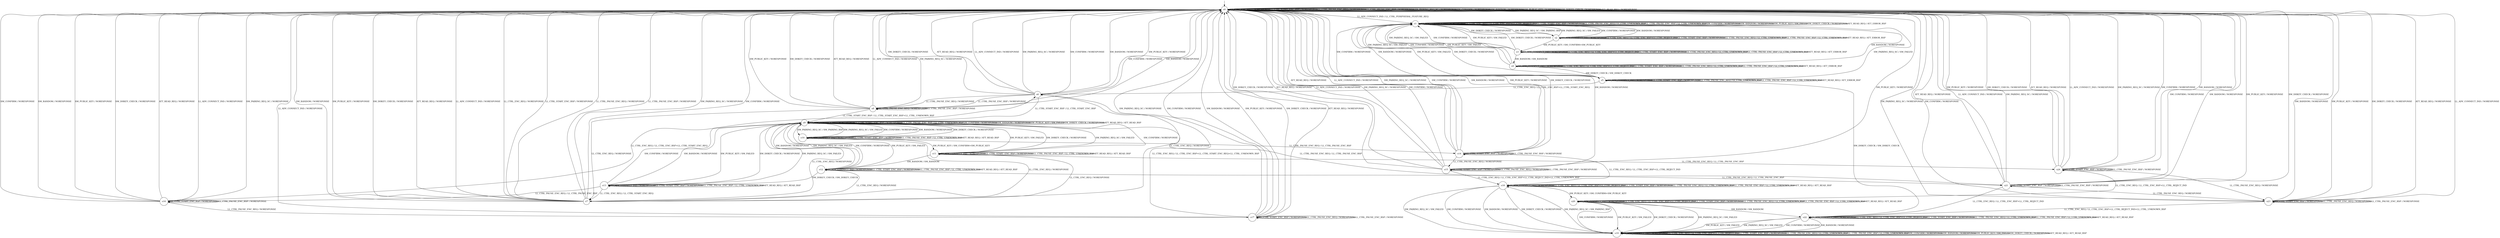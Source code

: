 digraph g {

	s0 [shape="circle" label="s0"];
	s1 [shape="circle" label="s1"];
	s2 [shape="circle" label="s2"];
	s3 [shape="circle" label="s3"];
	s4 [shape="circle" label="s4"];
	s5 [shape="circle" label="s5"];
	s6 [shape="circle" label="s6"];
	s7 [shape="circle" label="s7"];
	s8 [shape="circle" label="s8"];
	s9 [shape="circle" label="s9"];
	s10 [shape="circle" label="s10"];
	s11 [shape="circle" label="s11"];
	s12 [shape="circle" label="s12"];
	s13 [shape="circle" label="s13"];
	s14 [shape="circle" label="s14"];
	s15 [shape="circle" label="s15"];
	s16 [shape="circle" label="s16"];
	s17 [shape="circle" label="s17"];
	s18 [shape="circle" label="s18"];
	s19 [shape="circle" label="s19"];
	s20 [shape="circle" label="s20"];
	s21 [shape="circle" label="s21"];
	s22 [shape="circle" label="s22"];
	s23 [shape="circle" label="s23"];
	s24 [shape="circle" label="s24"];
	s0 -> s1 [label="LL_ADV_CONNECT_IND / LL_CTRL_PERIPHERAL_FEATURE_REQ"];
	s0 -> s0 [label="LL_CTRL_ENC_REQ / NORESPONSE"];
	s0 -> s0 [label="LL_CTRL_START_ENC_RSP / NORESPONSE"];
	s0 -> s0 [label="LL_CTRL_PAUSE_ENC_REQ / NORESPONSE"];
	s0 -> s0 [label="LL_CTRL_PAUSE_ENC_RSP / NORESPONSE"];
	s0 -> s0 [label="SM_PAIRING_REQ_SC / NORESPONSE"];
	s0 -> s0 [label="SM_CONFIRM / NORESPONSE"];
	s0 -> s0 [label="SM_RANDOM / NORESPONSE"];
	s0 -> s0 [label="SM_PUBLIC_KEY / NORESPONSE"];
	s0 -> s0 [label="SM_DHKEY_CHECK / NORESPONSE"];
	s0 -> s0 [label="ATT_READ_REQ / NORESPONSE"];
	s1 -> s1 [label="LL_ADV_CONNECT_IND / NORESPONSE"];
	s1 -> s1 [label="LL_CTRL_ENC_REQ / LL_CTRL_ENC_RSP+LL_CTRL_REJECT_IND"];
	s1 -> s1 [label="LL_CTRL_START_ENC_RSP / NORESPONSE"];
	s1 -> s1 [label="LL_CTRL_PAUSE_ENC_REQ / LL_CTRL_UNKNOWN_RSP"];
	s1 -> s1 [label="LL_CTRL_PAUSE_ENC_RSP / LL_CTRL_UNKNOWN_RSP"];
	s1 -> s2 [label="SM_PAIRING_REQ_SC / SM_PAIRING_RSP"];
	s1 -> s1 [label="SM_CONFIRM / NORESPONSE"];
	s1 -> s1 [label="SM_RANDOM / NORESPONSE"];
	s1 -> s1 [label="SM_PUBLIC_KEY / SM_FAILED"];
	s1 -> s1 [label="SM_DHKEY_CHECK / NORESPONSE"];
	s1 -> s1 [label="ATT_READ_REQ / ATT_ERROR_RSP"];
	s2 -> s2 [label="LL_ADV_CONNECT_IND / NORESPONSE"];
	s2 -> s2 [label="LL_CTRL_ENC_REQ / LL_CTRL_ENC_RSP+LL_CTRL_REJECT_IND"];
	s2 -> s2 [label="LL_CTRL_START_ENC_RSP / NORESPONSE"];
	s2 -> s2 [label="LL_CTRL_PAUSE_ENC_REQ / LL_CTRL_UNKNOWN_RSP"];
	s2 -> s2 [label="LL_CTRL_PAUSE_ENC_RSP / LL_CTRL_UNKNOWN_RSP"];
	s2 -> s1 [label="SM_PAIRING_REQ_SC / SM_FAILED"];
	s2 -> s1 [label="SM_CONFIRM / NORESPONSE"];
	s2 -> s1 [label="SM_RANDOM / NORESPONSE"];
	s2 -> s3 [label="SM_PUBLIC_KEY / SM_CONFIRM+SM_PUBLIC_KEY"];
	s2 -> s1 [label="SM_DHKEY_CHECK / NORESPONSE"];
	s2 -> s2 [label="ATT_READ_REQ / ATT_ERROR_RSP"];
	s3 -> s3 [label="LL_ADV_CONNECT_IND / NORESPONSE"];
	s3 -> s3 [label="LL_CTRL_ENC_REQ / LL_CTRL_ENC_RSP+LL_CTRL_REJECT_IND"];
	s3 -> s3 [label="LL_CTRL_START_ENC_RSP / NORESPONSE"];
	s3 -> s3 [label="LL_CTRL_PAUSE_ENC_REQ / LL_CTRL_UNKNOWN_RSP"];
	s3 -> s3 [label="LL_CTRL_PAUSE_ENC_RSP / LL_CTRL_UNKNOWN_RSP"];
	s3 -> s1 [label="SM_PAIRING_REQ_SC / SM_FAILED"];
	s3 -> s1 [label="SM_CONFIRM / NORESPONSE"];
	s3 -> s4 [label="SM_RANDOM / SM_RANDOM"];
	s3 -> s1 [label="SM_PUBLIC_KEY / SM_FAILED"];
	s3 -> s1 [label="SM_DHKEY_CHECK / NORESPONSE"];
	s3 -> s3 [label="ATT_READ_REQ / ATT_ERROR_RSP"];
	s4 -> s4 [label="LL_ADV_CONNECT_IND / NORESPONSE"];
	s4 -> s4 [label="LL_CTRL_ENC_REQ / LL_CTRL_ENC_RSP+LL_CTRL_REJECT_IND"];
	s4 -> s4 [label="LL_CTRL_START_ENC_RSP / NORESPONSE"];
	s4 -> s4 [label="LL_CTRL_PAUSE_ENC_REQ / LL_CTRL_UNKNOWN_RSP"];
	s4 -> s4 [label="LL_CTRL_PAUSE_ENC_RSP / LL_CTRL_UNKNOWN_RSP"];
	s4 -> s1 [label="SM_PAIRING_REQ_SC / SM_FAILED"];
	s4 -> s1 [label="SM_CONFIRM / NORESPONSE"];
	s4 -> s1 [label="SM_RANDOM / NORESPONSE"];
	s4 -> s1 [label="SM_PUBLIC_KEY / SM_FAILED"];
	s4 -> s5 [label="SM_DHKEY_CHECK / SM_DHKEY_CHECK"];
	s4 -> s4 [label="ATT_READ_REQ / ATT_ERROR_RSP"];
	s5 -> s5 [label="LL_ADV_CONNECT_IND / NORESPONSE"];
	s5 -> s6 [label="LL_CTRL_ENC_REQ / LL_CTRL_ENC_RSP+LL_CTRL_START_ENC_REQ"];
	s5 -> s5 [label="LL_CTRL_START_ENC_RSP / NORESPONSE"];
	s5 -> s5 [label="LL_CTRL_PAUSE_ENC_REQ / LL_CTRL_UNKNOWN_RSP"];
	s5 -> s5 [label="LL_CTRL_PAUSE_ENC_RSP / LL_CTRL_UNKNOWN_RSP"];
	s5 -> s1 [label="SM_PAIRING_REQ_SC / SM_FAILED"];
	s5 -> s1 [label="SM_CONFIRM / NORESPONSE"];
	s5 -> s1 [label="SM_RANDOM / NORESPONSE"];
	s5 -> s1 [label="SM_PUBLIC_KEY / SM_FAILED"];
	s5 -> s1 [label="SM_DHKEY_CHECK / NORESPONSE"];
	s5 -> s5 [label="ATT_READ_REQ / ATT_ERROR_RSP"];
	s6 -> s0 [label="LL_ADV_CONNECT_IND / NORESPONSE"];
	s6 -> s7 [label="LL_CTRL_ENC_REQ / NORESPONSE"];
	s6 -> s9 [label="LL_CTRL_START_ENC_RSP / LL_CTRL_START_ENC_RSP"];
	s6 -> s8 [label="LL_CTRL_PAUSE_ENC_REQ / NORESPONSE"];
	s6 -> s8 [label="LL_CTRL_PAUSE_ENC_RSP / NORESPONSE"];
	s6 -> s0 [label="SM_PAIRING_REQ_SC / NORESPONSE"];
	s6 -> s0 [label="SM_CONFIRM / NORESPONSE"];
	s6 -> s0 [label="SM_RANDOM / NORESPONSE"];
	s6 -> s0 [label="SM_PUBLIC_KEY / NORESPONSE"];
	s6 -> s0 [label="SM_DHKEY_CHECK / NORESPONSE"];
	s6 -> s0 [label="ATT_READ_REQ / NORESPONSE"];
	s7 -> s0 [label="LL_ADV_CONNECT_IND / NORESPONSE"];
	s7 -> s0 [label="LL_CTRL_ENC_REQ / NORESPONSE"];
	s7 -> s0 [label="LL_CTRL_START_ENC_RSP / NORESPONSE"];
	s7 -> s0 [label="LL_CTRL_PAUSE_ENC_REQ / NORESPONSE"];
	s7 -> s0 [label="LL_CTRL_PAUSE_ENC_RSP / NORESPONSE"];
	s7 -> s0 [label="SM_PAIRING_REQ_SC / NORESPONSE"];
	s7 -> s0 [label="SM_CONFIRM / NORESPONSE"];
	s7 -> s0 [label="SM_RANDOM / NORESPONSE"];
	s7 -> s0 [label="SM_PUBLIC_KEY / NORESPONSE"];
	s7 -> s0 [label="SM_DHKEY_CHECK / NORESPONSE"];
	s7 -> s0 [label="ATT_READ_REQ / NORESPONSE"];
	s8 -> s0 [label="LL_ADV_CONNECT_IND / NORESPONSE"];
	s8 -> s7 [label="LL_CTRL_ENC_REQ / NORESPONSE"];
	s8 -> s9 [label="LL_CTRL_START_ENC_RSP / LL_CTRL_START_ENC_RSP+LL_CTRL_UNKNOWN_RSP"];
	s8 -> s8 [label="LL_CTRL_PAUSE_ENC_REQ / NORESPONSE"];
	s8 -> s8 [label="LL_CTRL_PAUSE_ENC_RSP / NORESPONSE"];
	s8 -> s0 [label="SM_PAIRING_REQ_SC / NORESPONSE"];
	s8 -> s0 [label="SM_CONFIRM / NORESPONSE"];
	s8 -> s0 [label="SM_RANDOM / NORESPONSE"];
	s8 -> s0 [label="SM_PUBLIC_KEY / NORESPONSE"];
	s8 -> s0 [label="SM_DHKEY_CHECK / NORESPONSE"];
	s8 -> s0 [label="ATT_READ_REQ / NORESPONSE"];
	s9 -> s9 [label="LL_ADV_CONNECT_IND / NORESPONSE"];
	s9 -> s7 [label="LL_CTRL_ENC_REQ / NORESPONSE"];
	s9 -> s9 [label="LL_CTRL_START_ENC_RSP / NORESPONSE"];
	s9 -> s21 [label="LL_CTRL_PAUSE_ENC_REQ / LL_CTRL_PAUSE_ENC_RSP"];
	s9 -> s9 [label="LL_CTRL_PAUSE_ENC_RSP / LL_CTRL_UNKNOWN_RSP"];
	s9 -> s10 [label="SM_PAIRING_REQ_SC / SM_PAIRING_RSP"];
	s9 -> s9 [label="SM_CONFIRM / NORESPONSE"];
	s9 -> s9 [label="SM_RANDOM / NORESPONSE"];
	s9 -> s9 [label="SM_PUBLIC_KEY / SM_FAILED"];
	s9 -> s9 [label="SM_DHKEY_CHECK / NORESPONSE"];
	s9 -> s9 [label="ATT_READ_REQ / ATT_READ_RSP"];
	s10 -> s10 [label="LL_ADV_CONNECT_IND / NORESPONSE"];
	s10 -> s7 [label="LL_CTRL_ENC_REQ / NORESPONSE"];
	s10 -> s10 [label="LL_CTRL_START_ENC_RSP / NORESPONSE"];
	s10 -> s14 [label="LL_CTRL_PAUSE_ENC_REQ / LL_CTRL_PAUSE_ENC_RSP"];
	s10 -> s10 [label="LL_CTRL_PAUSE_ENC_RSP / LL_CTRL_UNKNOWN_RSP"];
	s10 -> s9 [label="SM_PAIRING_REQ_SC / SM_FAILED"];
	s10 -> s9 [label="SM_CONFIRM / NORESPONSE"];
	s10 -> s9 [label="SM_RANDOM / NORESPONSE"];
	s10 -> s11 [label="SM_PUBLIC_KEY / SM_CONFIRM+SM_PUBLIC_KEY"];
	s10 -> s9 [label="SM_DHKEY_CHECK / NORESPONSE"];
	s10 -> s10 [label="ATT_READ_REQ / ATT_READ_RSP"];
	s11 -> s11 [label="LL_ADV_CONNECT_IND / NORESPONSE"];
	s11 -> s7 [label="LL_CTRL_ENC_REQ / NORESPONSE"];
	s11 -> s11 [label="LL_CTRL_START_ENC_RSP / NORESPONSE"];
	s11 -> s24 [label="LL_CTRL_PAUSE_ENC_REQ / LL_CTRL_PAUSE_ENC_RSP"];
	s11 -> s11 [label="LL_CTRL_PAUSE_ENC_RSP / LL_CTRL_UNKNOWN_RSP"];
	s11 -> s9 [label="SM_PAIRING_REQ_SC / SM_FAILED"];
	s11 -> s9 [label="SM_CONFIRM / NORESPONSE"];
	s11 -> s12 [label="SM_RANDOM / SM_RANDOM"];
	s11 -> s9 [label="SM_PUBLIC_KEY / SM_FAILED"];
	s11 -> s9 [label="SM_DHKEY_CHECK / NORESPONSE"];
	s11 -> s11 [label="ATT_READ_REQ / ATT_READ_RSP"];
	s12 -> s12 [label="LL_ADV_CONNECT_IND / NORESPONSE"];
	s12 -> s7 [label="LL_CTRL_ENC_REQ / NORESPONSE"];
	s12 -> s12 [label="LL_CTRL_START_ENC_RSP / NORESPONSE"];
	s12 -> s21 [label="LL_CTRL_PAUSE_ENC_REQ / LL_CTRL_PAUSE_ENC_RSP"];
	s12 -> s12 [label="LL_CTRL_PAUSE_ENC_RSP / LL_CTRL_UNKNOWN_RSP"];
	s12 -> s9 [label="SM_PAIRING_REQ_SC / SM_FAILED"];
	s12 -> s9 [label="SM_CONFIRM / NORESPONSE"];
	s12 -> s9 [label="SM_RANDOM / NORESPONSE"];
	s12 -> s9 [label="SM_PUBLIC_KEY / SM_FAILED"];
	s12 -> s13 [label="SM_DHKEY_CHECK / SM_DHKEY_CHECK"];
	s12 -> s12 [label="ATT_READ_REQ / ATT_READ_RSP"];
	s13 -> s13 [label="LL_ADV_CONNECT_IND / NORESPONSE"];
	s13 -> s7 [label="LL_CTRL_ENC_REQ / LL_CTRL_START_ENC_REQ"];
	s13 -> s13 [label="LL_CTRL_START_ENC_RSP / NORESPONSE"];
	s13 -> s16 [label="LL_CTRL_PAUSE_ENC_REQ / LL_CTRL_PAUSE_ENC_RSP"];
	s13 -> s13 [label="LL_CTRL_PAUSE_ENC_RSP / LL_CTRL_UNKNOWN_RSP"];
	s13 -> s9 [label="SM_PAIRING_REQ_SC / SM_FAILED"];
	s13 -> s9 [label="SM_CONFIRM / NORESPONSE"];
	s13 -> s9 [label="SM_RANDOM / NORESPONSE"];
	s13 -> s9 [label="SM_PUBLIC_KEY / SM_FAILED"];
	s13 -> s9 [label="SM_DHKEY_CHECK / NORESPONSE"];
	s13 -> s13 [label="ATT_READ_REQ / ATT_READ_RSP"];
	s14 -> s0 [label="LL_ADV_CONNECT_IND / NORESPONSE"];
	s14 -> s18 [label="LL_CTRL_ENC_REQ / LL_CTRL_ENC_RSP+LL_CTRL_REJECT_IND"];
	s14 -> s14 [label="LL_CTRL_START_ENC_RSP / NORESPONSE"];
	s14 -> s15 [label="LL_CTRL_PAUSE_ENC_REQ / NORESPONSE"];
	s14 -> s14 [label="LL_CTRL_PAUSE_ENC_RSP / NORESPONSE"];
	s14 -> s0 [label="SM_PAIRING_REQ_SC / NORESPONSE"];
	s14 -> s0 [label="SM_CONFIRM / NORESPONSE"];
	s14 -> s0 [label="SM_RANDOM / NORESPONSE"];
	s14 -> s0 [label="SM_PUBLIC_KEY / NORESPONSE"];
	s14 -> s0 [label="SM_DHKEY_CHECK / NORESPONSE"];
	s14 -> s0 [label="ATT_READ_REQ / NORESPONSE"];
	s15 -> s0 [label="LL_ADV_CONNECT_IND / NORESPONSE"];
	s15 -> s18 [label="LL_CTRL_ENC_REQ / LL_CTRL_ENC_RSP+LL_CTRL_REJECT_IND+LL_CTRL_UNKNOWN_RSP"];
	s15 -> s15 [label="LL_CTRL_START_ENC_RSP / NORESPONSE"];
	s15 -> s15 [label="LL_CTRL_PAUSE_ENC_REQ / NORESPONSE"];
	s15 -> s15 [label="LL_CTRL_PAUSE_ENC_RSP / NORESPONSE"];
	s15 -> s0 [label="SM_PAIRING_REQ_SC / NORESPONSE"];
	s15 -> s0 [label="SM_CONFIRM / NORESPONSE"];
	s15 -> s0 [label="SM_RANDOM / NORESPONSE"];
	s15 -> s0 [label="SM_PUBLIC_KEY / NORESPONSE"];
	s15 -> s0 [label="SM_DHKEY_CHECK / NORESPONSE"];
	s15 -> s0 [label="ATT_READ_REQ / NORESPONSE"];
	s16 -> s0 [label="LL_ADV_CONNECT_IND / NORESPONSE"];
	s16 -> s6 [label="LL_CTRL_ENC_REQ / LL_CTRL_ENC_RSP+LL_CTRL_START_ENC_REQ"];
	s16 -> s16 [label="LL_CTRL_START_ENC_RSP / NORESPONSE"];
	s16 -> s17 [label="LL_CTRL_PAUSE_ENC_REQ / NORESPONSE"];
	s16 -> s16 [label="LL_CTRL_PAUSE_ENC_RSP / NORESPONSE"];
	s16 -> s0 [label="SM_PAIRING_REQ_SC / NORESPONSE"];
	s16 -> s0 [label="SM_CONFIRM / NORESPONSE"];
	s16 -> s0 [label="SM_RANDOM / NORESPONSE"];
	s16 -> s0 [label="SM_PUBLIC_KEY / NORESPONSE"];
	s16 -> s0 [label="SM_DHKEY_CHECK / NORESPONSE"];
	s16 -> s0 [label="ATT_READ_REQ / NORESPONSE"];
	s17 -> s0 [label="LL_ADV_CONNECT_IND / NORESPONSE"];
	s17 -> s6 [label="LL_CTRL_ENC_REQ / LL_CTRL_ENC_RSP+LL_CTRL_START_ENC_REQ+LL_CTRL_UNKNOWN_RSP"];
	s17 -> s17 [label="LL_CTRL_START_ENC_RSP / NORESPONSE"];
	s17 -> s17 [label="LL_CTRL_PAUSE_ENC_REQ / NORESPONSE"];
	s17 -> s17 [label="LL_CTRL_PAUSE_ENC_RSP / NORESPONSE"];
	s17 -> s0 [label="SM_PAIRING_REQ_SC / NORESPONSE"];
	s17 -> s0 [label="SM_CONFIRM / NORESPONSE"];
	s17 -> s0 [label="SM_RANDOM / NORESPONSE"];
	s17 -> s0 [label="SM_PUBLIC_KEY / NORESPONSE"];
	s17 -> s0 [label="SM_DHKEY_CHECK / NORESPONSE"];
	s17 -> s0 [label="ATT_READ_REQ / NORESPONSE"];
	s18 -> s18 [label="LL_ADV_CONNECT_IND / NORESPONSE"];
	s18 -> s18 [label="LL_CTRL_ENC_REQ / LL_CTRL_ENC_RSP+LL_CTRL_REJECT_IND"];
	s18 -> s18 [label="LL_CTRL_START_ENC_RSP / NORESPONSE"];
	s18 -> s18 [label="LL_CTRL_PAUSE_ENC_REQ / LL_CTRL_UNKNOWN_RSP"];
	s18 -> s18 [label="LL_CTRL_PAUSE_ENC_RSP / LL_CTRL_UNKNOWN_RSP"];
	s18 -> s19 [label="SM_PAIRING_REQ_SC / SM_FAILED"];
	s18 -> s19 [label="SM_CONFIRM / NORESPONSE"];
	s18 -> s19 [label="SM_RANDOM / NORESPONSE"];
	s18 -> s20 [label="SM_PUBLIC_KEY / SM_CONFIRM+SM_PUBLIC_KEY"];
	s18 -> s19 [label="SM_DHKEY_CHECK / NORESPONSE"];
	s18 -> s18 [label="ATT_READ_REQ / ATT_READ_RSP"];
	s19 -> s19 [label="LL_ADV_CONNECT_IND / NORESPONSE"];
	s19 -> s19 [label="LL_CTRL_ENC_REQ / LL_CTRL_ENC_RSP+LL_CTRL_REJECT_IND"];
	s19 -> s19 [label="LL_CTRL_START_ENC_RSP / NORESPONSE"];
	s19 -> s19 [label="LL_CTRL_PAUSE_ENC_REQ / LL_CTRL_UNKNOWN_RSP"];
	s19 -> s19 [label="LL_CTRL_PAUSE_ENC_RSP / LL_CTRL_UNKNOWN_RSP"];
	s19 -> s18 [label="SM_PAIRING_REQ_SC / SM_PAIRING_RSP"];
	s19 -> s19 [label="SM_CONFIRM / NORESPONSE"];
	s19 -> s19 [label="SM_RANDOM / NORESPONSE"];
	s19 -> s19 [label="SM_PUBLIC_KEY / SM_FAILED"];
	s19 -> s19 [label="SM_DHKEY_CHECK / NORESPONSE"];
	s19 -> s19 [label="ATT_READ_REQ / ATT_READ_RSP"];
	s20 -> s20 [label="LL_ADV_CONNECT_IND / NORESPONSE"];
	s20 -> s20 [label="LL_CTRL_ENC_REQ / LL_CTRL_ENC_RSP+LL_CTRL_REJECT_IND"];
	s20 -> s20 [label="LL_CTRL_START_ENC_RSP / NORESPONSE"];
	s20 -> s20 [label="LL_CTRL_PAUSE_ENC_REQ / LL_CTRL_UNKNOWN_RSP"];
	s20 -> s20 [label="LL_CTRL_PAUSE_ENC_RSP / LL_CTRL_UNKNOWN_RSP"];
	s20 -> s19 [label="SM_PAIRING_REQ_SC / SM_FAILED"];
	s20 -> s19 [label="SM_CONFIRM / NORESPONSE"];
	s20 -> s22 [label="SM_RANDOM / SM_RANDOM"];
	s20 -> s19 [label="SM_PUBLIC_KEY / SM_FAILED"];
	s20 -> s19 [label="SM_DHKEY_CHECK / NORESPONSE"];
	s20 -> s20 [label="ATT_READ_REQ / ATT_READ_RSP"];
	s21 -> s0 [label="LL_ADV_CONNECT_IND / NORESPONSE"];
	s21 -> s22 [label="LL_CTRL_ENC_REQ / LL_CTRL_ENC_RSP+LL_CTRL_REJECT_IND"];
	s21 -> s21 [label="LL_CTRL_START_ENC_RSP / NORESPONSE"];
	s21 -> s23 [label="LL_CTRL_PAUSE_ENC_REQ / NORESPONSE"];
	s21 -> s21 [label="LL_CTRL_PAUSE_ENC_RSP / NORESPONSE"];
	s21 -> s0 [label="SM_PAIRING_REQ_SC / NORESPONSE"];
	s21 -> s0 [label="SM_CONFIRM / NORESPONSE"];
	s21 -> s0 [label="SM_RANDOM / NORESPONSE"];
	s21 -> s0 [label="SM_PUBLIC_KEY / NORESPONSE"];
	s21 -> s0 [label="SM_DHKEY_CHECK / NORESPONSE"];
	s21 -> s0 [label="ATT_READ_REQ / NORESPONSE"];
	s22 -> s22 [label="LL_ADV_CONNECT_IND / NORESPONSE"];
	s22 -> s22 [label="LL_CTRL_ENC_REQ / LL_CTRL_ENC_RSP+LL_CTRL_REJECT_IND"];
	s22 -> s22 [label="LL_CTRL_START_ENC_RSP / NORESPONSE"];
	s22 -> s22 [label="LL_CTRL_PAUSE_ENC_REQ / LL_CTRL_UNKNOWN_RSP"];
	s22 -> s22 [label="LL_CTRL_PAUSE_ENC_RSP / LL_CTRL_UNKNOWN_RSP"];
	s22 -> s19 [label="SM_PAIRING_REQ_SC / SM_FAILED"];
	s22 -> s19 [label="SM_CONFIRM / NORESPONSE"];
	s22 -> s19 [label="SM_RANDOM / NORESPONSE"];
	s22 -> s19 [label="SM_PUBLIC_KEY / SM_FAILED"];
	s22 -> s5 [label="SM_DHKEY_CHECK / SM_DHKEY_CHECK"];
	s22 -> s22 [label="ATT_READ_REQ / ATT_READ_RSP"];
	s23 -> s0 [label="LL_ADV_CONNECT_IND / NORESPONSE"];
	s23 -> s22 [label="LL_CTRL_ENC_REQ / LL_CTRL_ENC_RSP+LL_CTRL_REJECT_IND+LL_CTRL_UNKNOWN_RSP"];
	s23 -> s23 [label="LL_CTRL_START_ENC_RSP / NORESPONSE"];
	s23 -> s23 [label="LL_CTRL_PAUSE_ENC_REQ / NORESPONSE"];
	s23 -> s23 [label="LL_CTRL_PAUSE_ENC_RSP / NORESPONSE"];
	s23 -> s0 [label="SM_PAIRING_REQ_SC / NORESPONSE"];
	s23 -> s0 [label="SM_CONFIRM / NORESPONSE"];
	s23 -> s0 [label="SM_RANDOM / NORESPONSE"];
	s23 -> s0 [label="SM_PUBLIC_KEY / NORESPONSE"];
	s23 -> s0 [label="SM_DHKEY_CHECK / NORESPONSE"];
	s23 -> s0 [label="ATT_READ_REQ / NORESPONSE"];
	s24 -> s0 [label="LL_ADV_CONNECT_IND / NORESPONSE"];
	s24 -> s20 [label="LL_CTRL_ENC_REQ / LL_CTRL_ENC_RSP+LL_CTRL_REJECT_IND"];
	s24 -> s24 [label="LL_CTRL_START_ENC_RSP / NORESPONSE"];
	s24 -> s23 [label="LL_CTRL_PAUSE_ENC_REQ / NORESPONSE"];
	s24 -> s24 [label="LL_CTRL_PAUSE_ENC_RSP / NORESPONSE"];
	s24 -> s0 [label="SM_PAIRING_REQ_SC / NORESPONSE"];
	s24 -> s0 [label="SM_CONFIRM / NORESPONSE"];
	s24 -> s0 [label="SM_RANDOM / NORESPONSE"];
	s24 -> s0 [label="SM_PUBLIC_KEY / NORESPONSE"];
	s24 -> s0 [label="SM_DHKEY_CHECK / NORESPONSE"];
	s24 -> s0 [label="ATT_READ_REQ / NORESPONSE"];

__start0 [label="" shape="none" width="0" height="0"];
__start0 -> s0;

}
